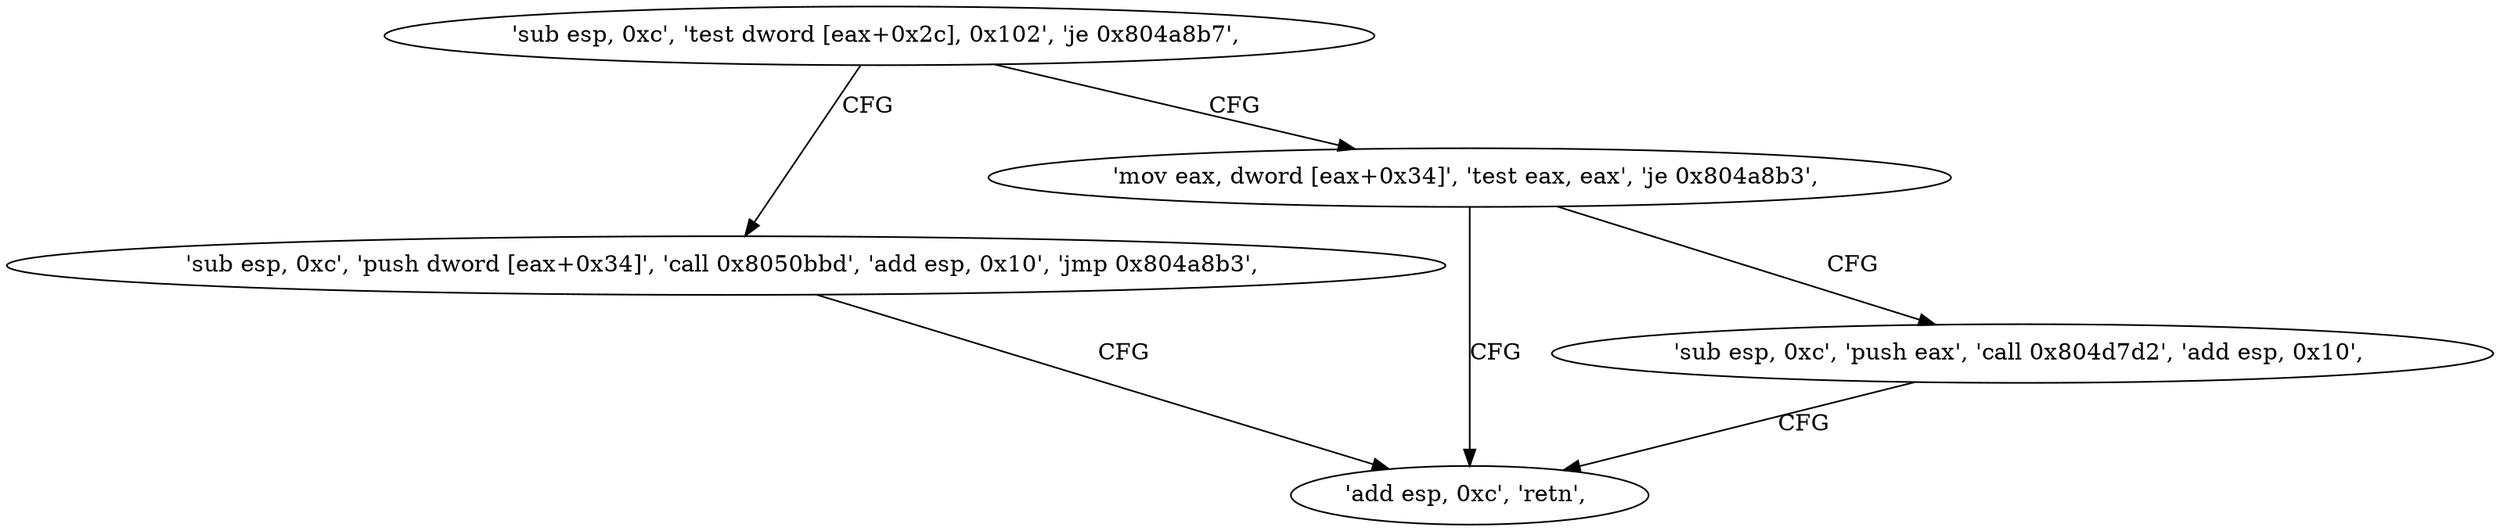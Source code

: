 digraph "func" {
"134523028" [label = "'sub esp, 0xc', 'test dword [eax+0x2c], 0x102', 'je 0x804a8b7', " ]
"134523063" [label = "'sub esp, 0xc', 'push dword [eax+0x34]', 'call 0x8050bbd', 'add esp, 0x10', 'jmp 0x804a8b3', " ]
"134523040" [label = "'mov eax, dword [eax+0x34]', 'test eax, eax', 'je 0x804a8b3', " ]
"134523059" [label = "'add esp, 0xc', 'retn', " ]
"134523047" [label = "'sub esp, 0xc', 'push eax', 'call 0x804d7d2', 'add esp, 0x10', " ]
"134523028" -> "134523063" [ label = "CFG" ]
"134523028" -> "134523040" [ label = "CFG" ]
"134523063" -> "134523059" [ label = "CFG" ]
"134523040" -> "134523059" [ label = "CFG" ]
"134523040" -> "134523047" [ label = "CFG" ]
"134523047" -> "134523059" [ label = "CFG" ]
}
